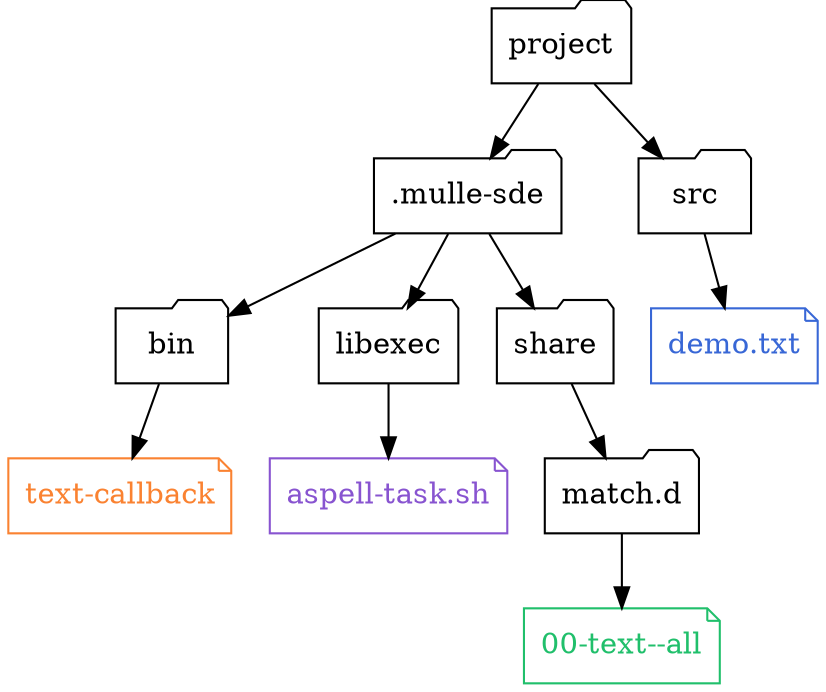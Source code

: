 digraph G {
    graph [rankdir = TD];

     node[ shape=folder ];

    { rank = same;  "project" };
    { rank = same;  ".mulle-sde", "src" };
    { rank = same;  "bin", "libexec", "share"}
    { rank = same;  "match.d" }

    "project"
    "project" -> ".mulle-sde"
    "project" -> "src"

    ".mulle-sde" -> "bin"
    ".mulle-sde" -> "share"
    ".mulle-sde" -> "libexec"

    "src"   -> "demo.txt"
    "bin"   -> "text-callback"
    "share" -> "match.d"
    "match.d" -> "00-text--all"

    "libexec"  -> "aspell-task.sh"

    "demo.txt"        [ shape="note", color="#3867d6", fontcolor="#3867d6" ]
    "00-text--all"    [ shape="note", color="#20bf6b", fontcolor="#20bf6b" ]
    "text-callback"   [ shape="note", color="#fa8231", fontcolor="#fa8231" ]
    "aspell-task.sh"  [ shape="note", color="#8854d0", fontcolor="#8854d0" ]
}
